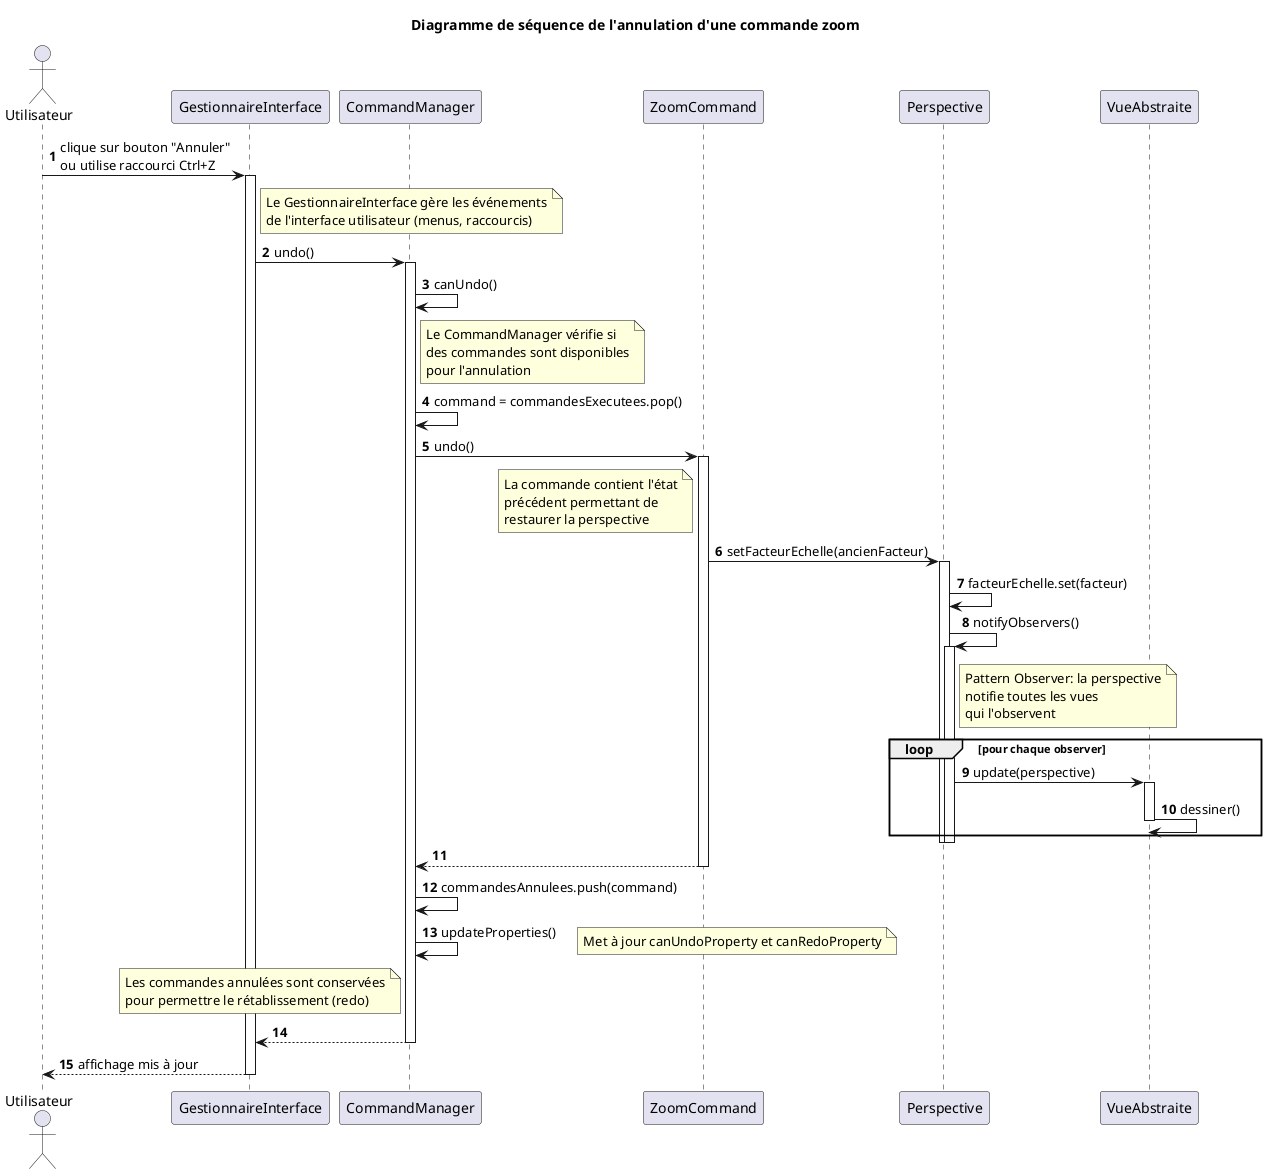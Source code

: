 @startuml
autonumber
title Diagramme de séquence de l'annulation d'une commande zoom
actor Utilisateur
participant "GestionnaireInterface" as GUI
participant "CommandManager" as CmdMgr
participant "ZoomCommand" as Cmd
participant "Perspective" as Model
participant "VueAbstraite" as Vue

Utilisateur -> GUI : clique sur bouton "Annuler" \nou utilise raccourci Ctrl+Z
activate GUI
    note right of GUI
        Le GestionnaireInterface gère les événements
        de l'interface utilisateur (menus, raccourcis)
    end note

    GUI -> CmdMgr : undo()
    activate CmdMgr
        CmdMgr -> CmdMgr : canUndo()
        note right of CmdMgr
            Le CommandManager vérifie si
            des commandes sont disponibles
            pour l'annulation
        end note

        CmdMgr -> CmdMgr : command = commandesExecutees.pop()
        CmdMgr -> Cmd : undo()
        activate Cmd
            note left of Cmd
                La commande contient l'état
                précédent permettant de
                restaurer la perspective
            end note

            Cmd -> Model : setFacteurEchelle(ancienFacteur)
            activate Model
                Model -> Model : facteurEchelle.set(facteur)
                Model -> Model : notifyObservers()
                activate Model
                    note right of Model
                        Pattern Observer: la perspective
                        notifie toutes les vues
                        qui l'observent
                    end note

                    loop pour chaque observer
                        Model -> Vue : update(perspective)
                        activate Vue
                            Vue -> Vue : dessiner()
                        deactivate Vue
                    end
                deactivate Model
            deactivate Model
            Cmd --> CmdMgr
        deactivate Cmd

        CmdMgr -> CmdMgr : commandesAnnulees.push(command)
        CmdMgr -> CmdMgr : updateProperties()
        note right: Met à jour canUndoProperty et canRedoProperty
        note left of CmdMgr
            Les commandes annulées sont conservées
            pour permettre le rétablissement (redo)
        end note

        CmdMgr --> GUI
    deactivate CmdMgr
    GUI --> Utilisateur : affichage mis à jour
deactivate GUI
@enduml